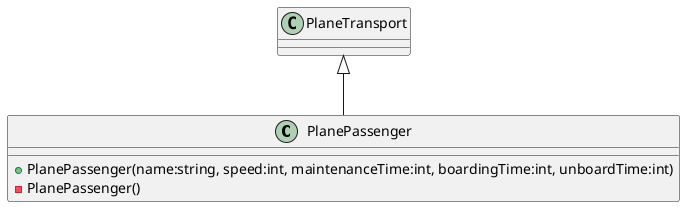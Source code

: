 @startuml
class PlanePassenger {
    + PlanePassenger(name:string, speed:int, maintenanceTime:int, boardingTime:int, unboardTime:int)
    - PlanePassenger()
}
PlaneTransport <|-- PlanePassenger
@enduml

